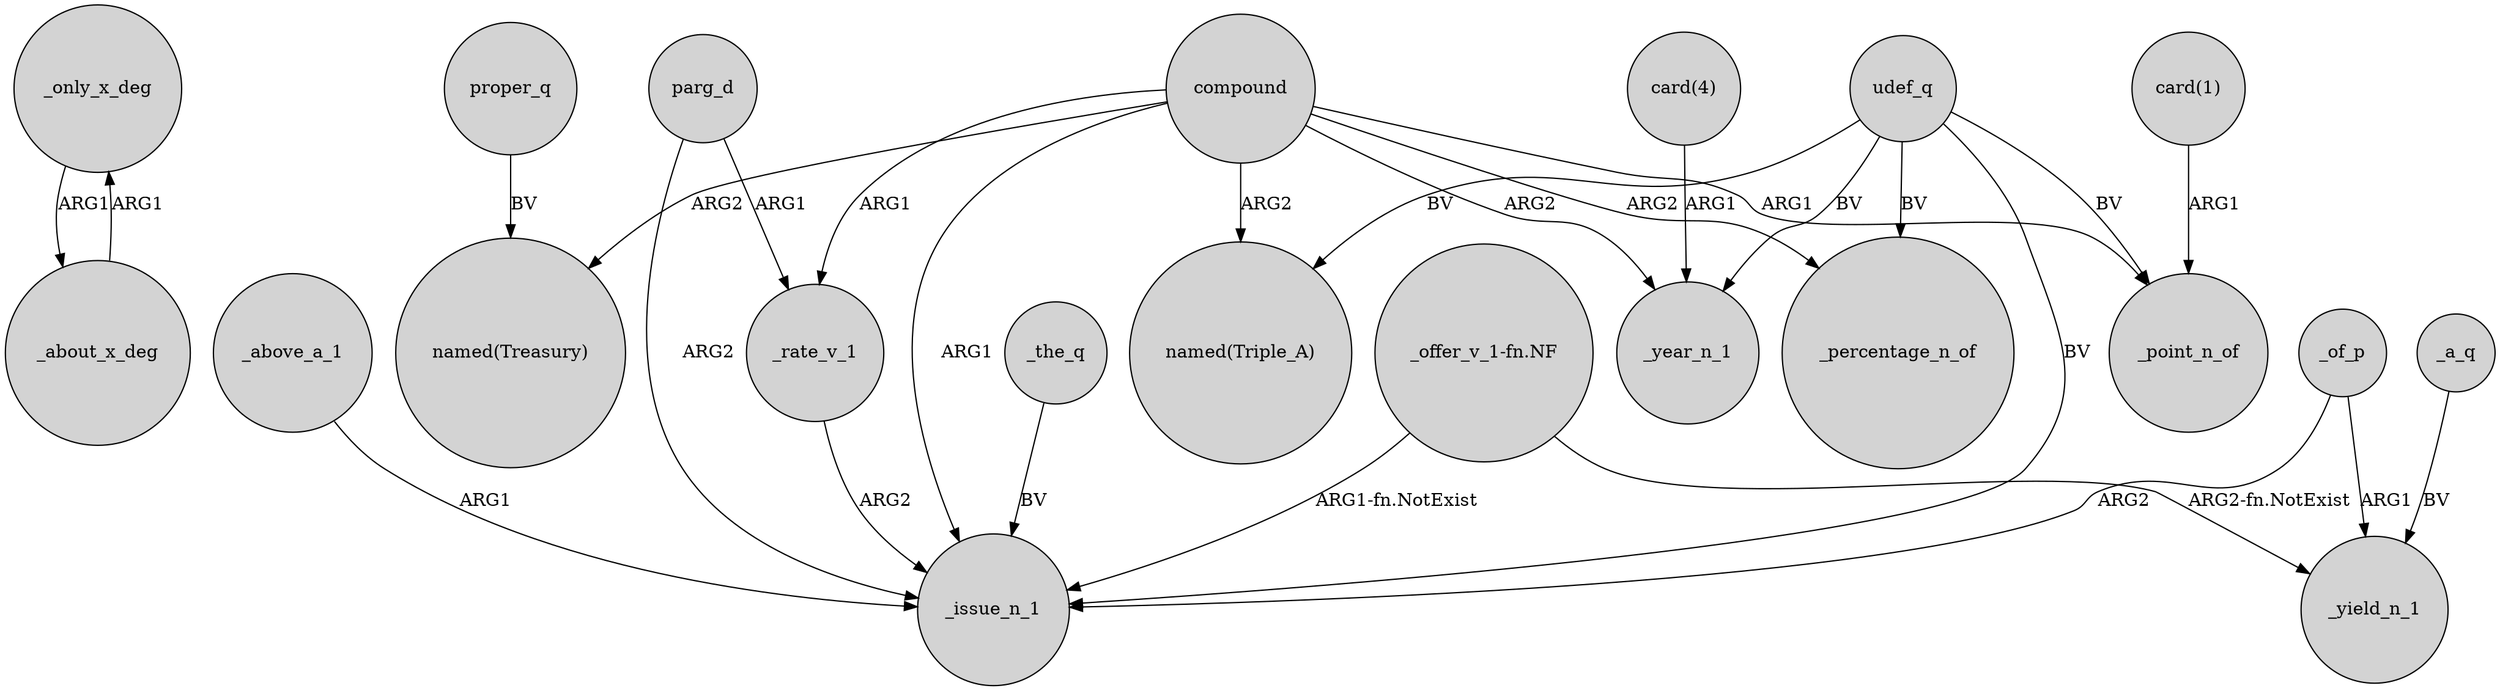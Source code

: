 digraph {
	node [shape=circle style=filled]
	_only_x_deg -> _about_x_deg [label=ARG1]
	compound -> "named(Treasury)" [label=ARG2]
	_of_p -> _issue_n_1 [label=ARG2]
	udef_q -> "named(Triple_A)" [label=BV]
	parg_d -> _rate_v_1 [label=ARG1]
	"_offer_v_1-fn.NF" -> _yield_n_1 [label="ARG2-fn.NotExist"]
	compound -> _percentage_n_of [label=ARG2]
	"card(4)" -> _year_n_1 [label=ARG1]
	compound -> _rate_v_1 [label=ARG1]
	_a_q -> _yield_n_1 [label=BV]
	_the_q -> _issue_n_1 [label=BV]
	_about_x_deg -> _only_x_deg [label=ARG1]
	compound -> _point_n_of [label=ARG1]
	_of_p -> _yield_n_1 [label=ARG1]
	"card(1)" -> _point_n_of [label=ARG1]
	udef_q -> _percentage_n_of [label=BV]
	udef_q -> _issue_n_1 [label=BV]
	compound -> _issue_n_1 [label=ARG1]
	proper_q -> "named(Treasury)" [label=BV]
	compound -> "named(Triple_A)" [label=ARG2]
	parg_d -> _issue_n_1 [label=ARG2]
	udef_q -> _year_n_1 [label=BV]
	"_offer_v_1-fn.NF" -> _issue_n_1 [label="ARG1-fn.NotExist"]
	_rate_v_1 -> _issue_n_1 [label=ARG2]
	_above_a_1 -> _issue_n_1 [label=ARG1]
	compound -> _year_n_1 [label=ARG2]
	udef_q -> _point_n_of [label=BV]
}
